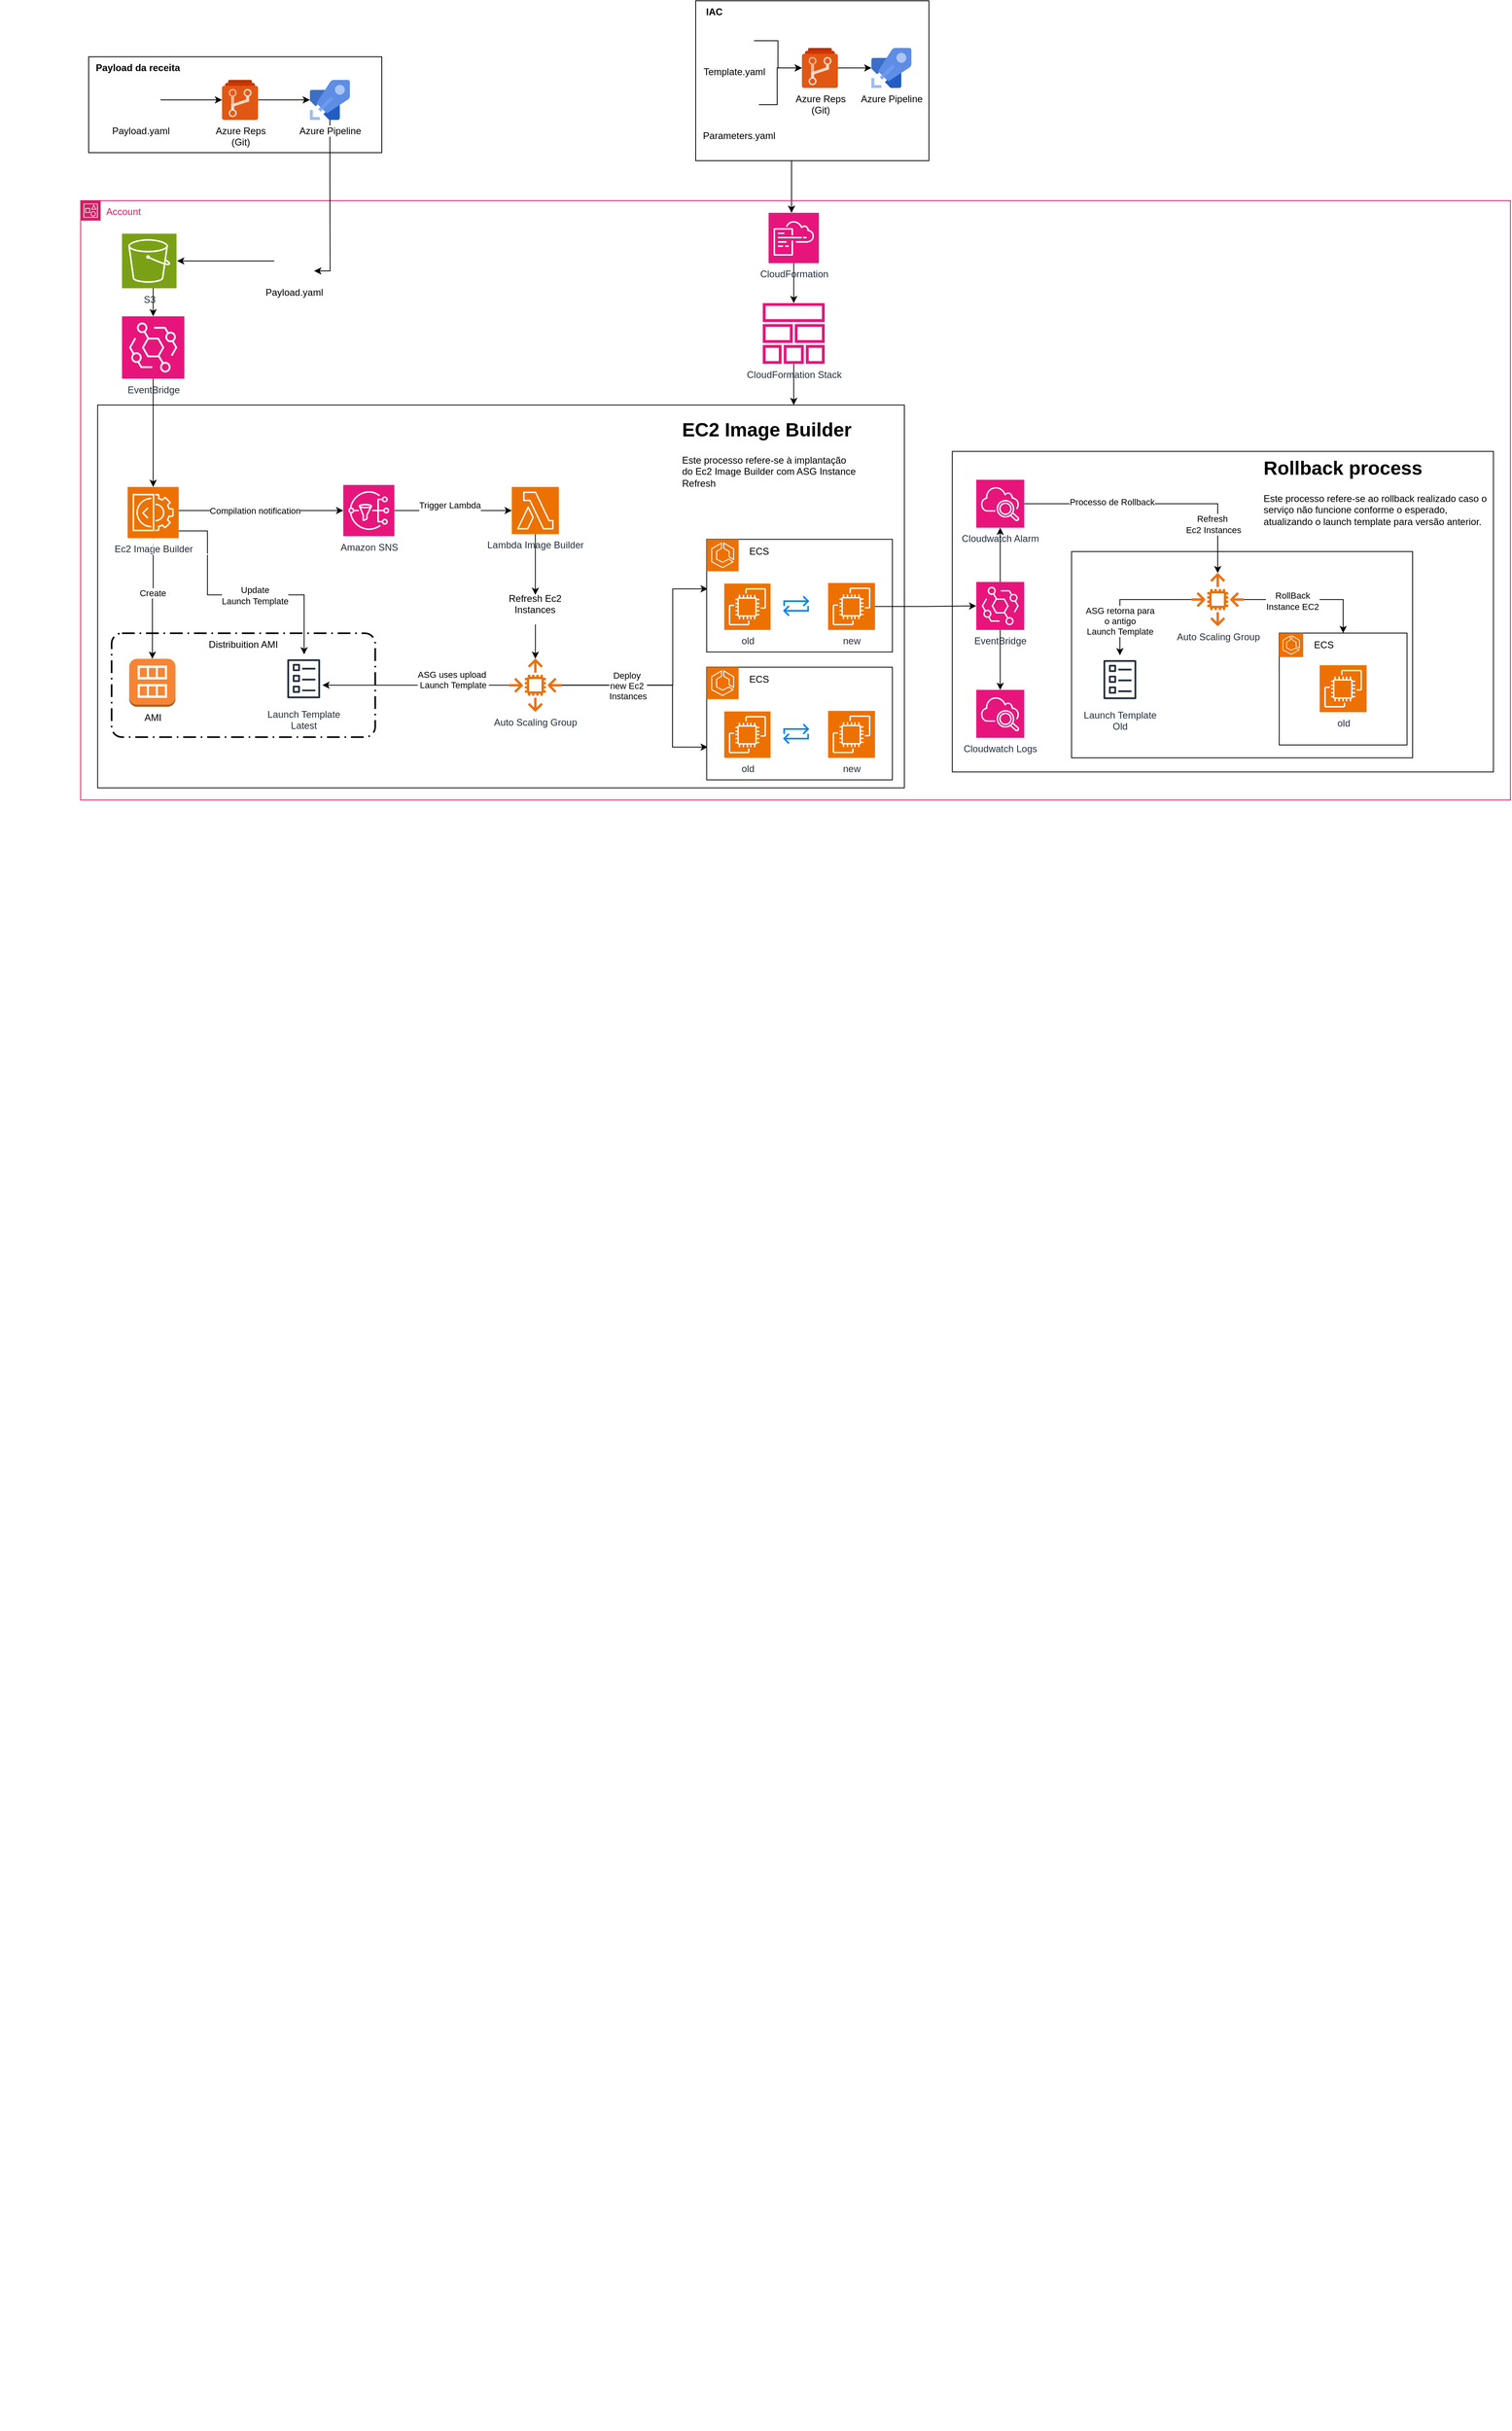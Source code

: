 <mxfile version="26.0.4">
  <diagram name="Página-1" id="-ok18X4eaCL1TiMrFmwR">
    <mxGraphModel dx="1951" dy="2143" grid="1" gridSize="10" guides="1" tooltips="1" connect="1" arrows="1" fold="1" page="1" pageScale="1" pageWidth="827" pageHeight="1169" math="0" shadow="0">
      <root>
        <mxCell id="0" />
        <mxCell id="1" parent="0" />
        <mxCell id="rt2In1ZBF45-JY0RreqV-1" style="edgeStyle=orthogonalEdgeStyle;rounded=0;orthogonalLoop=1;jettySize=auto;html=1;" edge="1" parent="1" source="rt2In1ZBF45-JY0RreqV-2">
          <mxGeometry relative="1" as="geometry">
            <Array as="points">
              <mxPoint x="1100" y="-940" />
              <mxPoint x="1100" y="-940" />
            </Array>
            <mxPoint x="1099.971" y="-894.75" as="targetPoint" />
          </mxGeometry>
        </mxCell>
        <mxCell id="rt2In1ZBF45-JY0RreqV-2" value="" style="rounded=0;whiteSpace=wrap;html=1;align=left;" vertex="1" parent="1">
          <mxGeometry x="980" y="-1160" width="292" height="200" as="geometry" />
        </mxCell>
        <mxCell id="rt2In1ZBF45-JY0RreqV-3" value="" style="rounded=0;whiteSpace=wrap;html=1;align=left;" vertex="1" parent="1">
          <mxGeometry x="220" y="-1090" width="367" height="120" as="geometry" />
        </mxCell>
        <mxCell id="rt2In1ZBF45-JY0RreqV-4" style="edgeStyle=orthogonalEdgeStyle;rounded=0;orthogonalLoop=1;jettySize=auto;html=1;strokeColor=#FFFFFF;" edge="1" parent="1">
          <mxGeometry relative="1" as="geometry">
            <mxPoint x="116.75" y="1870.62" as="sourcePoint" />
            <mxPoint x="186.75" y="1859.62" as="targetPoint" />
            <Array as="points">
              <mxPoint x="186.75" y="1860.62" />
            </Array>
          </mxGeometry>
        </mxCell>
        <mxCell id="rt2In1ZBF45-JY0RreqV-5" value="Azure Pipeline" style="image;sketch=0;aspect=fixed;html=1;points=[];align=center;fontSize=12;image=img/lib/mscae/Azure_Pipelines.svg;" vertex="1" parent="1">
          <mxGeometry x="1200" y="-1101" width="50" height="50" as="geometry" />
        </mxCell>
        <mxCell id="rt2In1ZBF45-JY0RreqV-6" style="edgeStyle=orthogonalEdgeStyle;rounded=0;orthogonalLoop=1;jettySize=auto;html=1;" edge="1" parent="1" source="rt2In1ZBF45-JY0RreqV-7" target="rt2In1ZBF45-JY0RreqV-5">
          <mxGeometry relative="1" as="geometry" />
        </mxCell>
        <mxCell id="rt2In1ZBF45-JY0RreqV-7" value="&lt;div&gt;Azure Reps&lt;/div&gt;&lt;div&gt;(Git)&lt;/div&gt;" style="image;sketch=0;aspect=fixed;html=1;points=[];align=center;fontSize=12;image=img/lib/mscae/Azure_Repos.svg;" vertex="1" parent="1">
          <mxGeometry x="1113" y="-1101" width="45" height="50" as="geometry" />
        </mxCell>
        <mxCell id="rt2In1ZBF45-JY0RreqV-8" style="edgeStyle=orthogonalEdgeStyle;rounded=0;orthogonalLoop=1;jettySize=auto;html=1;" edge="1" parent="1" source="rt2In1ZBF45-JY0RreqV-9" target="rt2In1ZBF45-JY0RreqV-7">
          <mxGeometry relative="1" as="geometry" />
        </mxCell>
        <mxCell id="rt2In1ZBF45-JY0RreqV-9" value="&lt;div&gt;Template.yaml&lt;/div&gt;" style="shape=image;html=1;verticalAlign=top;verticalLabelPosition=bottom;labelBackgroundColor=#ffffff;imageAspect=0;aspect=fixed;image=https://cdn1.iconfinder.com/data/icons/hawcons/32/698356-icon-103-document-file-yml-128.png" vertex="1" parent="1">
          <mxGeometry x="1003" y="-1135" width="50" height="50" as="geometry" />
        </mxCell>
        <mxCell id="rt2In1ZBF45-JY0RreqV-10" style="edgeStyle=orthogonalEdgeStyle;rounded=0;orthogonalLoop=1;jettySize=auto;html=1;" edge="1" parent="1" source="rt2In1ZBF45-JY0RreqV-11" target="rt2In1ZBF45-JY0RreqV-7">
          <mxGeometry relative="1" as="geometry">
            <Array as="points">
              <mxPoint x="1082" y="-1030" />
              <mxPoint x="1082" y="-1076" />
            </Array>
          </mxGeometry>
        </mxCell>
        <mxCell id="rt2In1ZBF45-JY0RreqV-11" value="Parameters.yaml" style="shape=image;html=1;verticalAlign=top;verticalLabelPosition=bottom;labelBackgroundColor=#ffffff;imageAspect=0;aspect=fixed;image=https://cdn1.iconfinder.com/data/icons/hawcons/32/698356-icon-103-document-file-yml-128.png" vertex="1" parent="1">
          <mxGeometry x="1009" y="-1055" width="50" height="50" as="geometry" />
        </mxCell>
        <mxCell id="rt2In1ZBF45-JY0RreqV-12" value="&lt;b&gt;IAC&lt;/b&gt;" style="text;html=1;whiteSpace=wrap;overflow=hidden;rounded=0;" vertex="1" parent="1">
          <mxGeometry x="990.5" y="-1160" width="62.5" height="20" as="geometry" />
        </mxCell>
        <mxCell id="rt2In1ZBF45-JY0RreqV-13" value="&lt;div&gt;Account&lt;/div&gt;" style="points=[[0,0],[0.25,0],[0.5,0],[0.75,0],[1,0],[1,0.25],[1,0.5],[1,0.75],[1,1],[0.75,1],[0.5,1],[0.25,1],[0,1],[0,0.75],[0,0.5],[0,0.25]];outlineConnect=0;gradientColor=none;html=1;whiteSpace=wrap;fontSize=12;fontStyle=0;container=1;pointerEvents=0;collapsible=0;recursiveResize=0;shape=mxgraph.aws4.group;grIcon=mxgraph.aws4.group_account;strokeColor=#CD2264;fillColor=none;verticalAlign=top;align=left;spacingLeft=30;fontColor=#CD2264;dashed=0;" vertex="1" parent="1">
          <mxGeometry x="210" y="-910" width="1790" height="750" as="geometry" />
        </mxCell>
        <mxCell id="rt2In1ZBF45-JY0RreqV-14" value="Payload.yaml" style="shape=image;html=1;verticalAlign=top;verticalLabelPosition=bottom;labelBackgroundColor=#ffffff;imageAspect=0;aspect=fixed;image=https://cdn1.iconfinder.com/data/icons/hawcons/32/698356-icon-103-document-file-yml-128.png" vertex="1" parent="rt2In1ZBF45-JY0RreqV-13">
          <mxGeometry x="50" y="-151" width="50" height="50" as="geometry" />
        </mxCell>
        <mxCell id="rt2In1ZBF45-JY0RreqV-15" value="" style="rounded=0;whiteSpace=wrap;html=1;align=left;" vertex="1" parent="rt2In1ZBF45-JY0RreqV-13">
          <mxGeometry x="21.25" y="255.75" width="1010" height="479" as="geometry" />
        </mxCell>
        <mxCell id="rt2In1ZBF45-JY0RreqV-16" value="Distribuition AMI" style="rounded=1;arcSize=10;dashed=1;fillColor=none;gradientColor=none;dashPattern=8 3 1 3;strokeWidth=2;strokeColor=#000000;verticalAlign=top;" vertex="1" parent="rt2In1ZBF45-JY0RreqV-13">
          <mxGeometry x="38.75" y="541.25" width="330" height="130" as="geometry" />
        </mxCell>
        <mxCell id="rt2In1ZBF45-JY0RreqV-17" style="edgeStyle=orthogonalEdgeStyle;rounded=0;orthogonalLoop=1;jettySize=auto;html=1;" edge="1" parent="rt2In1ZBF45-JY0RreqV-13" source="rt2In1ZBF45-JY0RreqV-21" target="rt2In1ZBF45-JY0RreqV-34">
          <mxGeometry relative="1" as="geometry" />
        </mxCell>
        <mxCell id="rt2In1ZBF45-JY0RreqV-18" value="&lt;div&gt;Create&lt;/div&gt;" style="edgeLabel;html=1;align=center;verticalAlign=middle;resizable=0;points=[];" connectable="0" vertex="1" parent="rt2In1ZBF45-JY0RreqV-17">
          <mxGeometry x="-0.108" y="-1" relative="1" as="geometry">
            <mxPoint as="offset" />
          </mxGeometry>
        </mxCell>
        <mxCell id="rt2In1ZBF45-JY0RreqV-19" style="edgeStyle=orthogonalEdgeStyle;rounded=0;orthogonalLoop=1;jettySize=auto;html=1;" edge="1" parent="rt2In1ZBF45-JY0RreqV-13" source="rt2In1ZBF45-JY0RreqV-21" target="rt2In1ZBF45-JY0RreqV-37">
          <mxGeometry relative="1" as="geometry">
            <Array as="points">
              <mxPoint x="158.75" y="413.25" />
              <mxPoint x="158.75" y="493.25" />
              <mxPoint x="279.75" y="493.25" />
            </Array>
          </mxGeometry>
        </mxCell>
        <mxCell id="rt2In1ZBF45-JY0RreqV-20" value="&lt;div&gt;Update&lt;/div&gt;&lt;div&gt;Launch Template&lt;/div&gt;" style="edgeLabel;html=1;align=center;verticalAlign=middle;resizable=0;points=[];" connectable="0" vertex="1" parent="rt2In1ZBF45-JY0RreqV-19">
          <mxGeometry x="0.122" relative="1" as="geometry">
            <mxPoint as="offset" />
          </mxGeometry>
        </mxCell>
        <mxCell id="rt2In1ZBF45-JY0RreqV-21" value="&lt;div&gt;Ec2 Image Builder&lt;/div&gt;&lt;div&gt;&lt;br&gt;&lt;/div&gt;" style="sketch=0;points=[[0,0,0],[0.25,0,0],[0.5,0,0],[0.75,0,0],[1,0,0],[0,1,0],[0.25,1,0],[0.5,1,0],[0.75,1,0],[1,1,0],[0,0.25,0],[0,0.5,0],[0,0.75,0],[1,0.25,0],[1,0.5,0],[1,0.75,0]];outlineConnect=0;fontColor=#232F3E;fillColor=#ED7100;strokeColor=#ffffff;dashed=0;verticalLabelPosition=bottom;verticalAlign=top;align=center;html=1;fontSize=12;fontStyle=0;aspect=fixed;shape=mxgraph.aws4.resourceIcon;resIcon=mxgraph.aws4.ec2_image_builder;" vertex="1" parent="rt2In1ZBF45-JY0RreqV-13">
          <mxGeometry x="58.75" y="358.25" width="64" height="64" as="geometry" />
        </mxCell>
        <mxCell id="rt2In1ZBF45-JY0RreqV-22" value="" style="edgeStyle=orthogonalEdgeStyle;rounded=0;orthogonalLoop=1;jettySize=auto;html=1;strokeColor=#FFFFFF;" edge="1" parent="rt2In1ZBF45-JY0RreqV-13" target="rt2In1ZBF45-JY0RreqV-21">
          <mxGeometry relative="1" as="geometry">
            <mxPoint x="308.75" y="442.25" as="sourcePoint" />
          </mxGeometry>
        </mxCell>
        <mxCell id="rt2In1ZBF45-JY0RreqV-23" value="" style="edgeStyle=orthogonalEdgeStyle;rounded=0;orthogonalLoop=1;jettySize=auto;html=1;strokeColor=#FFFFFF;" edge="1" parent="rt2In1ZBF45-JY0RreqV-13">
          <mxGeometry relative="1" as="geometry">
            <mxPoint x="248.75" y="442.25" as="sourcePoint" />
            <mxPoint x="308.75" y="442.25" as="targetPoint" />
          </mxGeometry>
        </mxCell>
        <mxCell id="rt2In1ZBF45-JY0RreqV-24" style="edgeStyle=orthogonalEdgeStyle;rounded=0;orthogonalLoop=1;jettySize=auto;html=1;strokeColor=#FFFFFF;" edge="1" parent="rt2In1ZBF45-JY0RreqV-13">
          <mxGeometry relative="1" as="geometry">
            <mxPoint x="128.75" y="453.25" as="sourcePoint" />
            <mxPoint x="198.75" y="442.25" as="targetPoint" />
            <Array as="points">
              <mxPoint x="198.75" y="443.25" />
            </Array>
          </mxGeometry>
        </mxCell>
        <mxCell id="rt2In1ZBF45-JY0RreqV-25" style="edgeStyle=orthogonalEdgeStyle;rounded=0;orthogonalLoop=1;jettySize=auto;html=1;entryX=0.006;entryY=0.443;entryDx=0;entryDy=0;entryPerimeter=0;" edge="1" parent="rt2In1ZBF45-JY0RreqV-13" source="rt2In1ZBF45-JY0RreqV-26" target="rt2In1ZBF45-JY0RreqV-58">
          <mxGeometry relative="1" as="geometry">
            <Array as="points">
              <mxPoint x="741.25" y="606.75" />
              <mxPoint x="741.25" y="485.75" />
              <mxPoint x="785.25" y="485.75" />
            </Array>
          </mxGeometry>
        </mxCell>
        <mxCell id="rt2In1ZBF45-JY0RreqV-26" value="&lt;div&gt;Auto Scaling Group&lt;/div&gt;&lt;div&gt;&lt;br&gt;&lt;/div&gt;" style="sketch=0;outlineConnect=0;fontColor=#232F3E;gradientColor=none;fillColor=#ED7100;strokeColor=none;dashed=0;verticalLabelPosition=bottom;verticalAlign=top;align=center;html=1;fontSize=12;fontStyle=0;aspect=fixed;pointerEvents=1;shape=mxgraph.aws4.auto_scaling2;" vertex="1" parent="rt2In1ZBF45-JY0RreqV-13">
          <mxGeometry x="536.25" y="573.25" width="66" height="66" as="geometry" />
        </mxCell>
        <mxCell id="rt2In1ZBF45-JY0RreqV-27" value="" style="edgeStyle=orthogonalEdgeStyle;rounded=0;orthogonalLoop=1;jettySize=auto;html=1;" edge="1" parent="rt2In1ZBF45-JY0RreqV-13" source="rt2In1ZBF45-JY0RreqV-29" target="rt2In1ZBF45-JY0RreqV-33">
          <mxGeometry relative="1" as="geometry" />
        </mxCell>
        <mxCell id="rt2In1ZBF45-JY0RreqV-28" value="&lt;div&gt;Trigger Lambda&lt;/div&gt;&lt;div&gt;&lt;br&gt;&lt;/div&gt;" style="edgeLabel;html=1;align=center;verticalAlign=middle;resizable=0;points=[];" vertex="1" connectable="0" parent="rt2In1ZBF45-JY0RreqV-27">
          <mxGeometry x="-0.097" relative="1" as="geometry">
            <mxPoint x="2" as="offset" />
          </mxGeometry>
        </mxCell>
        <mxCell id="rt2In1ZBF45-JY0RreqV-29" value="&lt;div&gt;Amazon SNS&lt;/div&gt;&lt;div&gt;&lt;br&gt;&lt;/div&gt;" style="sketch=0;points=[[0,0,0],[0.25,0,0],[0.5,0,0],[0.75,0,0],[1,0,0],[0,1,0],[0.25,1,0],[0.5,1,0],[0.75,1,0],[1,1,0],[0,0.25,0],[0,0.5,0],[0,0.75,0],[1,0.25,0],[1,0.5,0],[1,0.75,0]];outlineConnect=0;fontColor=#232F3E;fillColor=#E7157B;strokeColor=#ffffff;dashed=0;verticalLabelPosition=bottom;verticalAlign=top;align=center;html=1;fontSize=12;fontStyle=0;aspect=fixed;shape=mxgraph.aws4.resourceIcon;resIcon=mxgraph.aws4.sns;" vertex="1" parent="rt2In1ZBF45-JY0RreqV-13">
          <mxGeometry x="328.75" y="355.75" width="64" height="64" as="geometry" />
        </mxCell>
        <mxCell id="rt2In1ZBF45-JY0RreqV-30" style="edgeStyle=orthogonalEdgeStyle;rounded=0;orthogonalLoop=1;jettySize=auto;html=1;entryX=0;entryY=0.5;entryDx=0;entryDy=0;entryPerimeter=0;" edge="1" parent="rt2In1ZBF45-JY0RreqV-13" source="rt2In1ZBF45-JY0RreqV-21" target="rt2In1ZBF45-JY0RreqV-29">
          <mxGeometry relative="1" as="geometry">
            <Array as="points">
              <mxPoint x="148.75" y="388.25" />
            </Array>
          </mxGeometry>
        </mxCell>
        <mxCell id="rt2In1ZBF45-JY0RreqV-31" value="&lt;div&gt;Compilation notification&lt;/div&gt;" style="edgeLabel;html=1;align=center;verticalAlign=middle;resizable=0;points=[];" vertex="1" connectable="0" parent="rt2In1ZBF45-JY0RreqV-30">
          <mxGeometry x="-0.143" y="1" relative="1" as="geometry">
            <mxPoint x="7" y="1" as="offset" />
          </mxGeometry>
        </mxCell>
        <mxCell id="rt2In1ZBF45-JY0RreqV-32" style="edgeStyle=orthogonalEdgeStyle;rounded=0;orthogonalLoop=1;jettySize=auto;html=1;entryX=0.5;entryY=0;entryDx=0;entryDy=0;" edge="1" parent="rt2In1ZBF45-JY0RreqV-13" source="rt2In1ZBF45-JY0RreqV-33" target="rt2In1ZBF45-JY0RreqV-36">
          <mxGeometry relative="1" as="geometry" />
        </mxCell>
        <mxCell id="rt2In1ZBF45-JY0RreqV-33" value="&lt;div&gt;Lambda Image Builder&lt;/div&gt;" style="sketch=0;points=[[0,0,0],[0.25,0,0],[0.5,0,0],[0.75,0,0],[1,0,0],[0,1,0],[0.25,1,0],[0.5,1,0],[0.75,1,0],[1,1,0],[0,0.25,0],[0,0.5,0],[0,0.75,0],[1,0.25,0],[1,0.5,0],[1,0.75,0]];outlineConnect=0;fontColor=#232F3E;fillColor=#ED7100;strokeColor=#ffffff;dashed=0;verticalLabelPosition=bottom;verticalAlign=top;align=center;html=1;fontSize=12;fontStyle=0;aspect=fixed;shape=mxgraph.aws4.resourceIcon;resIcon=mxgraph.aws4.lambda;" vertex="1" parent="rt2In1ZBF45-JY0RreqV-13">
          <mxGeometry x="539.75" y="358.25" width="59" height="59" as="geometry" />
        </mxCell>
        <mxCell id="rt2In1ZBF45-JY0RreqV-34" value="&lt;div&gt;AMI&lt;/div&gt;&lt;div&gt;&lt;br&gt;&lt;/div&gt;" style="outlineConnect=0;dashed=0;verticalLabelPosition=bottom;verticalAlign=top;align=center;html=1;shape=mxgraph.aws3.ami;fillColor=#F58534;gradientColor=none;" vertex="1" parent="rt2In1ZBF45-JY0RreqV-13">
          <mxGeometry x="60.75" y="573.25" width="58" height="60" as="geometry" />
        </mxCell>
        <mxCell id="rt2In1ZBF45-JY0RreqV-35" value="" style="edgeStyle=orthogonalEdgeStyle;rounded=0;orthogonalLoop=1;jettySize=auto;html=1;" edge="1" parent="rt2In1ZBF45-JY0RreqV-13" source="rt2In1ZBF45-JY0RreqV-36" target="rt2In1ZBF45-JY0RreqV-26">
          <mxGeometry relative="1" as="geometry" />
        </mxCell>
        <mxCell id="rt2In1ZBF45-JY0RreqV-36" value="&lt;div&gt;Refresh Ec2 Instances&lt;/div&gt;&lt;div&gt;&lt;br&gt;&lt;/div&gt;" style="text;html=1;align=center;verticalAlign=middle;whiteSpace=wrap;rounded=0;" vertex="1" parent="rt2In1ZBF45-JY0RreqV-13">
          <mxGeometry x="524.25" y="493.25" width="90" height="37" as="geometry" />
        </mxCell>
        <mxCell id="rt2In1ZBF45-JY0RreqV-37" value="&lt;div&gt;Launch Template&lt;/div&gt;&lt;div&gt;Latest&lt;/div&gt;&lt;div&gt;&lt;br&gt;&lt;/div&gt;" style="sketch=0;outlineConnect=0;fontColor=#232F3E;gradientColor=none;strokeColor=#232F3E;fillColor=#ffffff;dashed=0;verticalLabelPosition=bottom;verticalAlign=top;align=center;html=1;fontSize=12;fontStyle=0;aspect=fixed;shape=mxgraph.aws4.resourceIcon;resIcon=mxgraph.aws4.template;" vertex="1" parent="rt2In1ZBF45-JY0RreqV-13">
          <mxGeometry x="248.75" y="567.75" width="61" height="61" as="geometry" />
        </mxCell>
        <mxCell id="rt2In1ZBF45-JY0RreqV-38" style="edgeStyle=orthogonalEdgeStyle;rounded=0;orthogonalLoop=1;jettySize=auto;html=1;entryX=0.883;entryY=0.631;entryDx=0;entryDy=0;entryPerimeter=0;" edge="1" parent="rt2In1ZBF45-JY0RreqV-13" source="rt2In1ZBF45-JY0RreqV-26" target="rt2In1ZBF45-JY0RreqV-37">
          <mxGeometry relative="1" as="geometry" />
        </mxCell>
        <mxCell id="rt2In1ZBF45-JY0RreqV-39" value="&lt;br&gt;&lt;div&gt;ASG uses upload&amp;nbsp;&lt;/div&gt;&lt;div&gt;Launch Template&lt;/div&gt;&lt;div&gt;&lt;br&gt;&lt;/div&gt;&lt;div&gt;&lt;br/&gt;&lt;/div&gt;" style="edgeLabel;html=1;align=center;verticalAlign=middle;resizable=0;points=[];" connectable="0" vertex="1" parent="rt2In1ZBF45-JY0RreqV-38">
          <mxGeometry x="-0.398" y="-1" relative="1" as="geometry">
            <mxPoint as="offset" />
          </mxGeometry>
        </mxCell>
        <mxCell id="rt2In1ZBF45-JY0RreqV-40" style="edgeStyle=orthogonalEdgeStyle;rounded=0;orthogonalLoop=1;jettySize=auto;html=1;entryX=0.006;entryY=0.709;entryDx=0;entryDy=0;entryPerimeter=0;" edge="1" parent="rt2In1ZBF45-JY0RreqV-13" source="rt2In1ZBF45-JY0RreqV-26" target="rt2In1ZBF45-JY0RreqV-53">
          <mxGeometry relative="1" as="geometry">
            <mxPoint x="741.25" y="607.75" as="targetPoint" />
            <Array as="points">
              <mxPoint x="741" y="606" />
              <mxPoint x="741" y="684" />
            </Array>
          </mxGeometry>
        </mxCell>
        <mxCell id="rt2In1ZBF45-JY0RreqV-41" value="&lt;div&gt;Deploy&amp;nbsp;&lt;/div&gt;&lt;div&gt;new Ec2&amp;nbsp;&lt;/div&gt;&lt;div&gt;Instances&lt;/div&gt;" style="edgeLabel;html=1;align=center;verticalAlign=middle;resizable=0;points=[];" connectable="0" vertex="1" parent="rt2In1ZBF45-JY0RreqV-40">
          <mxGeometry x="-0.082" y="2" relative="1" as="geometry">
            <mxPoint x="-37" y="2" as="offset" />
          </mxGeometry>
        </mxCell>
        <mxCell id="rt2In1ZBF45-JY0RreqV-42" style="edgeStyle=orthogonalEdgeStyle;rounded=0;orthogonalLoop=1;jettySize=auto;html=1;" edge="1" parent="rt2In1ZBF45-JY0RreqV-13" source="rt2In1ZBF45-JY0RreqV-43" target="rt2In1ZBF45-JY0RreqV-45">
          <mxGeometry relative="1" as="geometry" />
        </mxCell>
        <mxCell id="rt2In1ZBF45-JY0RreqV-43" value="CloudFormation" style="sketch=0;points=[[0,0,0],[0.25,0,0],[0.5,0,0],[0.75,0,0],[1,0,0],[0,1,0],[0.25,1,0],[0.5,1,0],[0.75,1,0],[1,1,0],[0,0.25,0],[0,0.5,0],[0,0.75,0],[1,0.25,0],[1,0.5,0],[1,0.75,0]];points=[[0,0,0],[0.25,0,0],[0.5,0,0],[0.75,0,0],[1,0,0],[0,1,0],[0.25,1,0],[0.5,1,0],[0.75,1,0],[1,1,0],[0,0.25,0],[0,0.5,0],[0,0.75,0],[1,0.25,0],[1,0.5,0],[1,0.75,0]];outlineConnect=0;fontColor=#232F3E;fillColor=#E7157B;strokeColor=#ffffff;dashed=0;verticalLabelPosition=bottom;verticalAlign=top;align=center;html=1;fontSize=12;fontStyle=0;aspect=fixed;shape=mxgraph.aws4.resourceIcon;resIcon=mxgraph.aws4.cloudformation;" vertex="1" parent="rt2In1ZBF45-JY0RreqV-13">
          <mxGeometry x="861.25" y="15.25" width="63" height="63" as="geometry" />
        </mxCell>
        <mxCell id="rt2In1ZBF45-JY0RreqV-44" style="edgeStyle=orthogonalEdgeStyle;rounded=0;orthogonalLoop=1;jettySize=auto;html=1;entryX=0.5;entryY=0;entryDx=0;entryDy=0;" edge="1" parent="rt2In1ZBF45-JY0RreqV-13" source="rt2In1ZBF45-JY0RreqV-45">
          <mxGeometry relative="1" as="geometry">
            <mxPoint x="892.75" y="255.75" as="targetPoint" />
          </mxGeometry>
        </mxCell>
        <mxCell id="rt2In1ZBF45-JY0RreqV-45" value="CloudFormation Stack" style="sketch=0;outlineConnect=0;fontColor=#232F3E;gradientColor=none;fillColor=#E7157B;strokeColor=none;dashed=0;verticalLabelPosition=bottom;verticalAlign=top;align=center;html=1;fontSize=12;fontStyle=0;aspect=fixed;pointerEvents=1;shape=mxgraph.aws4.stack;" vertex="1" parent="rt2In1ZBF45-JY0RreqV-13">
          <mxGeometry x="853.75" y="128.25" width="78" height="76" as="geometry" />
        </mxCell>
        <mxCell id="rt2In1ZBF45-JY0RreqV-46" style="edgeStyle=orthogonalEdgeStyle;rounded=0;orthogonalLoop=1;jettySize=auto;html=1;entryX=0.5;entryY=0;entryDx=0;entryDy=0;entryPerimeter=0;" edge="1" parent="rt2In1ZBF45-JY0RreqV-13" target="rt2In1ZBF45-JY0RreqV-47">
          <mxGeometry relative="1" as="geometry">
            <mxPoint x="118.75" y="114.75" as="targetPoint" />
            <mxPoint x="90.779" y="106.25" as="sourcePoint" />
          </mxGeometry>
        </mxCell>
        <mxCell id="rt2In1ZBF45-JY0RreqV-47" value="EventBridge" style="sketch=0;points=[[0,0,0],[0.25,0,0],[0.5,0,0],[0.75,0,0],[1,0,0],[0,1,0],[0.25,1,0],[0.5,1,0],[0.75,1,0],[1,1,0],[0,0.25,0],[0,0.5,0],[0,0.75,0],[1,0.25,0],[1,0.5,0],[1,0.75,0]];outlineConnect=0;fontColor=#232F3E;fillColor=#E7157B;strokeColor=#ffffff;dashed=0;verticalLabelPosition=bottom;verticalAlign=top;align=center;html=1;fontSize=12;fontStyle=0;aspect=fixed;shape=mxgraph.aws4.resourceIcon;resIcon=mxgraph.aws4.eventbridge;" vertex="1" parent="rt2In1ZBF45-JY0RreqV-13">
          <mxGeometry x="51.75" y="144.75" width="78" height="78" as="geometry" />
        </mxCell>
        <mxCell id="rt2In1ZBF45-JY0RreqV-48" style="edgeStyle=orthogonalEdgeStyle;rounded=0;orthogonalLoop=1;jettySize=auto;html=1;" edge="1" parent="rt2In1ZBF45-JY0RreqV-13" source="rt2In1ZBF45-JY0RreqV-49">
          <mxGeometry relative="1" as="geometry">
            <mxPoint x="120.75" y="75.456" as="targetPoint" />
          </mxGeometry>
        </mxCell>
        <mxCell id="rt2In1ZBF45-JY0RreqV-49" value="Payload.yaml" style="shape=image;html=1;verticalAlign=top;verticalLabelPosition=bottom;labelBackgroundColor=#ffffff;imageAspect=0;aspect=fixed;image=https://cdn1.iconfinder.com/data/icons/hawcons/32/698356-icon-103-document-file-yml-128.png" vertex="1" parent="rt2In1ZBF45-JY0RreqV-13">
          <mxGeometry x="242.25" y="50.5" width="50" height="50" as="geometry" />
        </mxCell>
        <mxCell id="rt2In1ZBF45-JY0RreqV-50" value="S3" style="sketch=0;points=[[0,0,0],[0.25,0,0],[0.5,0,0],[0.75,0,0],[1,0,0],[0,1,0],[0.25,1,0],[0.5,1,0],[0.75,1,0],[1,1,0],[0,0.25,0],[0,0.5,0],[0,0.75,0],[1,0.25,0],[1,0.5,0],[1,0.75,0]];outlineConnect=0;fontColor=#232F3E;fillColor=#7AA116;strokeColor=#ffffff;dashed=0;verticalLabelPosition=bottom;verticalAlign=top;align=center;html=1;fontSize=12;fontStyle=0;aspect=fixed;shape=mxgraph.aws4.resourceIcon;resIcon=mxgraph.aws4.s3;" vertex="1" parent="rt2In1ZBF45-JY0RreqV-13">
          <mxGeometry x="51.75" y="41.37" width="68.25" height="68.25" as="geometry" />
        </mxCell>
        <mxCell id="rt2In1ZBF45-JY0RreqV-51" value="&lt;h1 style=&quot;margin-top: 0px;&quot;&gt;EC2 Image Builder&lt;/h1&gt;&lt;div&gt;Este processo refere-se à implantação do Ec2 Image Builder com ASG Instance Refresh&lt;br&gt;&lt;/div&gt;" style="text;html=1;whiteSpace=wrap;overflow=hidden;rounded=0;" vertex="1" parent="rt2In1ZBF45-JY0RreqV-13">
          <mxGeometry x="751.25" y="265.75" width="220" height="100" as="geometry" />
        </mxCell>
        <mxCell id="rt2In1ZBF45-JY0RreqV-52" value="" style="rounded=0;whiteSpace=wrap;html=1;" vertex="1" parent="rt2In1ZBF45-JY0RreqV-13">
          <mxGeometry x="1091.25" y="313.75" width="677.5" height="401.06" as="geometry" />
        </mxCell>
        <mxCell id="rt2In1ZBF45-JY0RreqV-53" value="" style="rounded=0;whiteSpace=wrap;html=1;" vertex="1" parent="rt2In1ZBF45-JY0RreqV-13">
          <mxGeometry x="783.75" y="583.75" width="232.5" height="141" as="geometry" />
        </mxCell>
        <mxCell id="rt2In1ZBF45-JY0RreqV-54" value="" style="sketch=0;points=[[0,0,0],[0.25,0,0],[0.5,0,0],[0.75,0,0],[1,0,0],[0,1,0],[0.25,1,0],[0.5,1,0],[0.75,1,0],[1,1,0],[0,0.25,0],[0,0.5,0],[0,0.75,0],[1,0.25,0],[1,0.5,0],[1,0.75,0]];outlineConnect=0;fontColor=#232F3E;fillColor=#ED7100;strokeColor=#ffffff;dashed=0;verticalLabelPosition=bottom;verticalAlign=top;align=center;html=1;fontSize=12;fontStyle=0;aspect=fixed;shape=mxgraph.aws4.resourceIcon;resIcon=mxgraph.aws4.ecs;" vertex="1" parent="rt2In1ZBF45-JY0RreqV-13">
          <mxGeometry x="783.75" y="583.75" width="40" height="40" as="geometry" />
        </mxCell>
        <mxCell id="rt2In1ZBF45-JY0RreqV-55" value="new" style="sketch=0;points=[[0,0,0],[0.25,0,0],[0.5,0,0],[0.75,0,0],[1,0,0],[0,1,0],[0.25,1,0],[0.5,1,0],[0.75,1,0],[1,1,0],[0,0.25,0],[0,0.5,0],[0,0.75,0],[1,0.25,0],[1,0.5,0],[1,0.75,0]];outlineConnect=0;fontColor=#232F3E;fillColor=#ED7100;strokeColor=#ffffff;dashed=0;verticalLabelPosition=bottom;verticalAlign=top;align=center;html=1;fontSize=12;fontStyle=0;aspect=fixed;shape=mxgraph.aws4.resourceIcon;resIcon=mxgraph.aws4.ec2;" vertex="1" parent="rt2In1ZBF45-JY0RreqV-13">
          <mxGeometry x="935.75" y="638.38" width="58.75" height="58.75" as="geometry" />
        </mxCell>
        <mxCell id="rt2In1ZBF45-JY0RreqV-56" value="old" style="sketch=0;points=[[0,0,0],[0.25,0,0],[0.5,0,0],[0.75,0,0],[1,0,0],[0,1,0],[0.25,1,0],[0.5,1,0],[0.75,1,0],[1,1,0],[0,0.25,0],[0,0.5,0],[0,0.75,0],[1,0.25,0],[1,0.5,0],[1,0.75,0]];outlineConnect=0;fontColor=#232F3E;fillColor=#ED7100;strokeColor=#ffffff;dashed=0;verticalLabelPosition=bottom;verticalAlign=top;align=center;html=1;fontSize=12;fontStyle=0;aspect=fixed;shape=mxgraph.aws4.resourceIcon;resIcon=mxgraph.aws4.ec2;" vertex="1" parent="rt2In1ZBF45-JY0RreqV-13">
          <mxGeometry x="805.75" y="639.13" width="58" height="58" as="geometry" />
        </mxCell>
        <mxCell id="rt2In1ZBF45-JY0RreqV-57" value="" style="html=1;verticalLabelPosition=bottom;align=center;labelBackgroundColor=#ffffff;verticalAlign=top;strokeWidth=2;strokeColor=#0080F0;shadow=0;dashed=0;shape=mxgraph.ios7.icons.repeat;pointerEvents=1" vertex="1" parent="rt2In1ZBF45-JY0RreqV-13">
          <mxGeometry x="880.75" y="655.13" width="30" height="24" as="geometry" />
        </mxCell>
        <mxCell id="rt2In1ZBF45-JY0RreqV-58" value="" style="rounded=0;whiteSpace=wrap;html=1;" vertex="1" parent="rt2In1ZBF45-JY0RreqV-13">
          <mxGeometry x="783.75" y="423.75" width="232.5" height="141" as="geometry" />
        </mxCell>
        <mxCell id="rt2In1ZBF45-JY0RreqV-59" value="" style="sketch=0;points=[[0,0,0],[0.25,0,0],[0.5,0,0],[0.75,0,0],[1,0,0],[0,1,0],[0.25,1,0],[0.5,1,0],[0.75,1,0],[1,1,0],[0,0.25,0],[0,0.5,0],[0,0.75,0],[1,0.25,0],[1,0.5,0],[1,0.75,0]];outlineConnect=0;fontColor=#232F3E;fillColor=#ED7100;strokeColor=#ffffff;dashed=0;verticalLabelPosition=bottom;verticalAlign=top;align=center;html=1;fontSize=12;fontStyle=0;aspect=fixed;shape=mxgraph.aws4.resourceIcon;resIcon=mxgraph.aws4.ecs;" vertex="1" parent="rt2In1ZBF45-JY0RreqV-13">
          <mxGeometry x="783.75" y="423.75" width="40" height="40" as="geometry" />
        </mxCell>
        <mxCell id="rt2In1ZBF45-JY0RreqV-60" value="new" style="sketch=0;points=[[0,0,0],[0.25,0,0],[0.5,0,0],[0.75,0,0],[1,0,0],[0,1,0],[0.25,1,0],[0.5,1,0],[0.75,1,0],[1,1,0],[0,0.25,0],[0,0.5,0],[0,0.75,0],[1,0.25,0],[1,0.5,0],[1,0.75,0]];outlineConnect=0;fontColor=#232F3E;fillColor=#ED7100;strokeColor=#ffffff;dashed=0;verticalLabelPosition=bottom;verticalAlign=top;align=center;html=1;fontSize=12;fontStyle=0;aspect=fixed;shape=mxgraph.aws4.resourceIcon;resIcon=mxgraph.aws4.ec2;" vertex="1" parent="rt2In1ZBF45-JY0RreqV-13">
          <mxGeometry x="935.75" y="478.38" width="58.75" height="58.75" as="geometry" />
        </mxCell>
        <mxCell id="rt2In1ZBF45-JY0RreqV-61" value="old" style="sketch=0;points=[[0,0,0],[0.25,0,0],[0.5,0,0],[0.75,0,0],[1,0,0],[0,1,0],[0.25,1,0],[0.5,1,0],[0.75,1,0],[1,1,0],[0,0.25,0],[0,0.5,0],[0,0.75,0],[1,0.25,0],[1,0.5,0],[1,0.75,0]];outlineConnect=0;fontColor=#232F3E;fillColor=#ED7100;strokeColor=#ffffff;dashed=0;verticalLabelPosition=bottom;verticalAlign=top;align=center;html=1;fontSize=12;fontStyle=0;aspect=fixed;shape=mxgraph.aws4.resourceIcon;resIcon=mxgraph.aws4.ec2;" vertex="1" parent="rt2In1ZBF45-JY0RreqV-13">
          <mxGeometry x="805.75" y="479.13" width="58" height="58" as="geometry" />
        </mxCell>
        <mxCell id="rt2In1ZBF45-JY0RreqV-62" value="" style="html=1;verticalLabelPosition=bottom;align=center;labelBackgroundColor=#ffffff;verticalAlign=top;strokeWidth=2;strokeColor=#0080F0;shadow=0;dashed=0;shape=mxgraph.ios7.icons.repeat;pointerEvents=1" vertex="1" parent="rt2In1ZBF45-JY0RreqV-13">
          <mxGeometry x="880.75" y="495.13" width="30" height="24" as="geometry" />
        </mxCell>
        <mxCell id="rt2In1ZBF45-JY0RreqV-63" value="" style="shape=image;verticalLabelPosition=bottom;labelBackgroundColor=default;verticalAlign=top;aspect=fixed;imageAspect=0;image=https://cdn-icons-png.flaticon.com/512/395/395848.png;" vertex="1" parent="rt2In1ZBF45-JY0RreqV-13">
          <mxGeometry x="971.75" y="512.13" width="25" height="25" as="geometry" />
        </mxCell>
        <mxCell id="rt2In1ZBF45-JY0RreqV-64" value="" style="shape=image;verticalLabelPosition=bottom;labelBackgroundColor=default;verticalAlign=top;aspect=fixed;imageAspect=0;image=https://static-00.iconduck.com/assets.00/success-icon-512x512-qdg1isa0.png;" vertex="1" parent="rt2In1ZBF45-JY0RreqV-13">
          <mxGeometry x="971.75" y="672.13" width="25" height="25" as="geometry" />
        </mxCell>
        <mxCell id="rt2In1ZBF45-JY0RreqV-65" value="Cloudwatch Alarm" style="sketch=0;points=[[0,0,0],[0.25,0,0],[0.5,0,0],[0.75,0,0],[1,0,0],[0,1,0],[0.25,1,0],[0.5,1,0],[0.75,1,0],[1,1,0],[0,0.25,0],[0,0.5,0],[0,0.75,0],[1,0.25,0],[1,0.5,0],[1,0.75,0]];points=[[0,0,0],[0.25,0,0],[0.5,0,0],[0.75,0,0],[1,0,0],[0,1,0],[0.25,1,0],[0.5,1,0],[0.75,1,0],[1,1,0],[0,0.25,0],[0,0.5,0],[0,0.75,0],[1,0.25,0],[1,0.5,0],[1,0.75,0]];outlineConnect=0;fontColor=#232F3E;fillColor=#E7157B;strokeColor=#ffffff;dashed=0;verticalLabelPosition=bottom;verticalAlign=top;align=center;html=1;fontSize=12;fontStyle=0;aspect=fixed;shape=mxgraph.aws4.resourceIcon;resIcon=mxgraph.aws4.cloudwatch_2;" vertex="1" parent="rt2In1ZBF45-JY0RreqV-13">
          <mxGeometry x="1121.25" y="349.25" width="60" height="60" as="geometry" />
        </mxCell>
        <mxCell id="rt2In1ZBF45-JY0RreqV-66" value="" style="rounded=0;whiteSpace=wrap;html=1;align=center;" vertex="1" parent="rt2In1ZBF45-JY0RreqV-13">
          <mxGeometry x="1240.58" y="439.07" width="427" height="258.06" as="geometry" />
        </mxCell>
        <mxCell id="rt2In1ZBF45-JY0RreqV-67" value="&lt;div&gt;&lt;/div&gt;" style="rounded=0;whiteSpace=wrap;html=1;align=center;" vertex="1" parent="rt2In1ZBF45-JY0RreqV-13">
          <mxGeometry x="1500.58" y="541.07" width="160" height="140" as="geometry" />
        </mxCell>
        <mxCell id="rt2In1ZBF45-JY0RreqV-68" style="edgeStyle=orthogonalEdgeStyle;rounded=0;orthogonalLoop=1;jettySize=auto;html=1;align=center;" edge="1" parent="rt2In1ZBF45-JY0RreqV-13" source="rt2In1ZBF45-JY0RreqV-72" target="rt2In1ZBF45-JY0RreqV-73">
          <mxGeometry relative="1" as="geometry" />
        </mxCell>
        <mxCell id="rt2In1ZBF45-JY0RreqV-69" value="&lt;div&gt;ASG retorna para&lt;/div&gt;&lt;div&gt;o antigo&lt;br&gt;&lt;/div&gt;&lt;div&gt;Launch Template &lt;br&gt;&lt;/div&gt;" style="edgeLabel;html=1;align=center;verticalAlign=middle;resizable=0;points=[];" connectable="0" vertex="1" parent="rt2In1ZBF45-JY0RreqV-68">
          <mxGeometry x="0.457" relative="1" as="geometry">
            <mxPoint as="offset" />
          </mxGeometry>
        </mxCell>
        <mxCell id="rt2In1ZBF45-JY0RreqV-70" style="edgeStyle=orthogonalEdgeStyle;rounded=0;orthogonalLoop=1;jettySize=auto;html=1;align=center;" edge="1" parent="rt2In1ZBF45-JY0RreqV-13" source="rt2In1ZBF45-JY0RreqV-72" target="rt2In1ZBF45-JY0RreqV-67">
          <mxGeometry relative="1" as="geometry" />
        </mxCell>
        <mxCell id="rt2In1ZBF45-JY0RreqV-71" value="RollBack&lt;div&gt;Instance EC2&lt;/div&gt;" style="edgeLabel;html=1;align=center;verticalAlign=middle;resizable=0;points=[];" connectable="0" vertex="1" parent="rt2In1ZBF45-JY0RreqV-70">
          <mxGeometry x="-0.279" y="-2" relative="1" as="geometry">
            <mxPoint as="offset" />
          </mxGeometry>
        </mxCell>
        <mxCell id="rt2In1ZBF45-JY0RreqV-72" value="&lt;div&gt;Auto Scaling Group&lt;/div&gt;&lt;div&gt;&lt;br&gt;&lt;/div&gt;" style="sketch=0;outlineConnect=0;fontColor=#232F3E;gradientColor=none;fillColor=#ED7100;strokeColor=none;dashed=0;verticalLabelPosition=bottom;verticalAlign=top;align=center;html=1;fontSize=12;fontStyle=0;aspect=fixed;pointerEvents=1;shape=mxgraph.aws4.auto_scaling2;" vertex="1" parent="rt2In1ZBF45-JY0RreqV-13">
          <mxGeometry x="1390.58" y="466.07" width="66" height="66" as="geometry" />
        </mxCell>
        <mxCell id="rt2In1ZBF45-JY0RreqV-73" value="&lt;div&gt;Launch Template&lt;/div&gt;&lt;div&gt;Old&lt;br&gt;&lt;/div&gt;" style="sketch=0;outlineConnect=0;fontColor=#232F3E;gradientColor=none;strokeColor=#232F3E;fillColor=#ffffff;dashed=0;verticalLabelPosition=bottom;verticalAlign=top;align=center;html=1;fontSize=12;fontStyle=0;aspect=fixed;shape=mxgraph.aws4.resourceIcon;resIcon=mxgraph.aws4.template;" vertex="1" parent="rt2In1ZBF45-JY0RreqV-13">
          <mxGeometry x="1270.58" y="568.82" width="61" height="61" as="geometry" />
        </mxCell>
        <mxCell id="rt2In1ZBF45-JY0RreqV-74" value="" style="sketch=0;points=[[0,0,0],[0.25,0,0],[0.5,0,0],[0.75,0,0],[1,0,0],[0,1,0],[0.25,1,0],[0.5,1,0],[0.75,1,0],[1,1,0],[0,0.25,0],[0,0.5,0],[0,0.75,0],[1,0.25,0],[1,0.5,0],[1,0.75,0]];outlineConnect=0;fontColor=#232F3E;fillColor=#ED7100;strokeColor=#ffffff;dashed=0;verticalLabelPosition=bottom;verticalAlign=top;align=center;html=1;fontSize=12;fontStyle=0;aspect=fixed;shape=mxgraph.aws4.resourceIcon;resIcon=mxgraph.aws4.ecs;" vertex="1" parent="rt2In1ZBF45-JY0RreqV-13">
          <mxGeometry x="1500.58" y="541.07" width="30" height="30" as="geometry" />
        </mxCell>
        <mxCell id="rt2In1ZBF45-JY0RreqV-75" value="old" style="sketch=0;points=[[0,0,0],[0.25,0,0],[0.5,0,0],[0.75,0,0],[1,0,0],[0,1,0],[0.25,1,0],[0.5,1,0],[0.75,1,0],[1,1,0],[0,0.25,0],[0,0.5,0],[0,0.75,0],[1,0.25,0],[1,0.5,0],[1,0.75,0]];outlineConnect=0;fontColor=#232F3E;fillColor=#ED7100;strokeColor=#ffffff;dashed=0;verticalLabelPosition=bottom;verticalAlign=top;align=center;html=1;fontSize=12;fontStyle=0;aspect=fixed;shape=mxgraph.aws4.resourceIcon;resIcon=mxgraph.aws4.ec2;" vertex="1" parent="rt2In1ZBF45-JY0RreqV-13">
          <mxGeometry x="1551.2" y="581.2" width="58.75" height="58.75" as="geometry" />
        </mxCell>
        <mxCell id="rt2In1ZBF45-JY0RreqV-76" style="edgeStyle=orthogonalEdgeStyle;rounded=0;orthogonalLoop=1;jettySize=auto;html=1;align=center;exitX=1;exitY=0.5;exitDx=0;exitDy=0;exitPerimeter=0;" edge="1" parent="rt2In1ZBF45-JY0RreqV-13" source="rt2In1ZBF45-JY0RreqV-65" target="rt2In1ZBF45-JY0RreqV-72">
          <mxGeometry relative="1" as="geometry">
            <mxPoint x="1361.49" y="379.75" as="sourcePoint" />
          </mxGeometry>
        </mxCell>
        <mxCell id="rt2In1ZBF45-JY0RreqV-77" value="Refresh&amp;nbsp;&lt;div&gt;Ec2 Instances&lt;/div&gt;" style="edgeLabel;html=1;align=center;verticalAlign=middle;resizable=0;points=[];" connectable="0" vertex="1" parent="rt2In1ZBF45-JY0RreqV-76">
          <mxGeometry x="-0.23" relative="1" as="geometry">
            <mxPoint x="110" y="25" as="offset" />
          </mxGeometry>
        </mxCell>
        <mxCell id="rt2In1ZBF45-JY0RreqV-78" value="Processo de Rollback" style="edgeLabel;html=1;align=center;verticalAlign=middle;resizable=0;points=[];" vertex="1" connectable="0" parent="rt2In1ZBF45-JY0RreqV-76">
          <mxGeometry x="-0.515" y="3" relative="1" as="geometry">
            <mxPoint x="29" as="offset" />
          </mxGeometry>
        </mxCell>
        <mxCell id="rt2In1ZBF45-JY0RreqV-79" value="&lt;h1 style=&quot;margin-top: 0px;&quot;&gt;Rollback process&lt;/h1&gt;&lt;div&gt;Este processo refere-se ao rollback realizado caso o serviço não funcione conforme o esperado, atualizando o launch template para versão anterior.&lt;/div&gt;&lt;div&gt;&lt;br&gt;&lt;/div&gt;&lt;div&gt;&lt;br&gt;&lt;/div&gt;" style="text;html=1;whiteSpace=wrap;overflow=hidden;rounded=0;" vertex="1" parent="rt2In1ZBF45-JY0RreqV-13">
          <mxGeometry x="1478.75" y="313.75" width="288.87" height="110" as="geometry" />
        </mxCell>
        <mxCell id="rt2In1ZBF45-JY0RreqV-80" style="edgeStyle=orthogonalEdgeStyle;rounded=0;orthogonalLoop=1;jettySize=auto;html=1;" edge="1" parent="rt2In1ZBF45-JY0RreqV-13" source="rt2In1ZBF45-JY0RreqV-81" target="rt2In1ZBF45-JY0RreqV-65">
          <mxGeometry relative="1" as="geometry" />
        </mxCell>
        <mxCell id="rt2In1ZBF45-JY0RreqV-81" value="EventBridge" style="sketch=0;points=[[0,0,0],[0.25,0,0],[0.5,0,0],[0.75,0,0],[1,0,0],[0,1,0],[0.25,1,0],[0.5,1,0],[0.75,1,0],[1,1,0],[0,0.25,0],[0,0.5,0],[0,0.75,0],[1,0.25,0],[1,0.5,0],[1,0.75,0]];outlineConnect=0;fontColor=#232F3E;fillColor=#E7157B;strokeColor=#ffffff;dashed=0;verticalLabelPosition=bottom;verticalAlign=top;align=center;html=1;fontSize=12;fontStyle=0;aspect=fixed;shape=mxgraph.aws4.resourceIcon;resIcon=mxgraph.aws4.eventbridge;" vertex="1" parent="rt2In1ZBF45-JY0RreqV-13">
          <mxGeometry x="1121.25" y="477.13" width="60" height="60" as="geometry" />
        </mxCell>
        <mxCell id="rt2In1ZBF45-JY0RreqV-82" style="edgeStyle=orthogonalEdgeStyle;rounded=0;orthogonalLoop=1;jettySize=auto;html=1;" edge="1" parent="rt2In1ZBF45-JY0RreqV-13" source="rt2In1ZBF45-JY0RreqV-60" target="rt2In1ZBF45-JY0RreqV-81">
          <mxGeometry relative="1" as="geometry" />
        </mxCell>
        <mxCell id="rt2In1ZBF45-JY0RreqV-83" value="" style="shape=image;verticalLabelPosition=bottom;labelBackgroundColor=default;verticalAlign=top;aspect=fixed;imageAspect=0;image=https://static-00.iconduck.com/assets.00/success-icon-512x512-qdg1isa0.png;" vertex="1" parent="rt2In1ZBF45-JY0RreqV-13">
          <mxGeometry x="1584.95" y="614.13" width="25" height="25" as="geometry" />
        </mxCell>
        <mxCell id="rt2In1ZBF45-JY0RreqV-84" value="Cloudwatch Logs" style="sketch=0;points=[[0,0,0],[0.25,0,0],[0.5,0,0],[0.75,0,0],[1,0,0],[0,1,0],[0.25,1,0],[0.5,1,0],[0.75,1,0],[1,1,0],[0,0.25,0],[0,0.5,0],[0,0.75,0],[1,0.25,0],[1,0.5,0],[1,0.75,0]];points=[[0,0,0],[0.25,0,0],[0.5,0,0],[0.75,0,0],[1,0,0],[0,1,0],[0.25,1,0],[0.5,1,0],[0.75,1,0],[1,1,0],[0,0.25,0],[0,0.5,0],[0,0.75,0],[1,0.25,0],[1,0.5,0],[1,0.75,0]];outlineConnect=0;fontColor=#232F3E;fillColor=#E7157B;strokeColor=#ffffff;dashed=0;verticalLabelPosition=bottom;verticalAlign=top;align=center;html=1;fontSize=12;fontStyle=0;aspect=fixed;shape=mxgraph.aws4.resourceIcon;resIcon=mxgraph.aws4.cloudwatch_2;" vertex="1" parent="rt2In1ZBF45-JY0RreqV-13">
          <mxGeometry x="1121.25" y="612.13" width="60" height="60" as="geometry" />
        </mxCell>
        <mxCell id="rt2In1ZBF45-JY0RreqV-85" style="edgeStyle=orthogonalEdgeStyle;rounded=0;orthogonalLoop=1;jettySize=auto;html=1;entryX=0.5;entryY=0;entryDx=0;entryDy=0;entryPerimeter=0;" edge="1" parent="rt2In1ZBF45-JY0RreqV-13" source="rt2In1ZBF45-JY0RreqV-81" target="rt2In1ZBF45-JY0RreqV-84">
          <mxGeometry relative="1" as="geometry" />
        </mxCell>
        <mxCell id="rt2In1ZBF45-JY0RreqV-86" value="ECS" style="text;html=1;align=center;verticalAlign=middle;resizable=0;points=[];autosize=1;strokeColor=none;fillColor=none;" vertex="1" parent="rt2In1ZBF45-JY0RreqV-13">
          <mxGeometry x="823.75" y="584.32" width="50" height="30" as="geometry" />
        </mxCell>
        <mxCell id="rt2In1ZBF45-JY0RreqV-87" value="ECS" style="text;html=1;align=center;verticalAlign=middle;resizable=0;points=[];autosize=1;strokeColor=none;fillColor=none;" vertex="1" parent="rt2In1ZBF45-JY0RreqV-13">
          <mxGeometry x="1530.58" y="541.07" width="50" height="30" as="geometry" />
        </mxCell>
        <mxCell id="rt2In1ZBF45-JY0RreqV-88" value="ECS" style="text;html=1;align=center;verticalAlign=middle;resizable=0;points=[];autosize=1;strokeColor=none;fillColor=none;" vertex="1" parent="rt2In1ZBF45-JY0RreqV-13">
          <mxGeometry x="823.75" y="423.75" width="50" height="30" as="geometry" />
        </mxCell>
        <mxCell id="rt2In1ZBF45-JY0RreqV-89" style="edgeStyle=orthogonalEdgeStyle;rounded=0;orthogonalLoop=1;jettySize=auto;html=1;" edge="1" parent="rt2In1ZBF45-JY0RreqV-13" source="rt2In1ZBF45-JY0RreqV-47" target="rt2In1ZBF45-JY0RreqV-21">
          <mxGeometry relative="1" as="geometry" />
        </mxCell>
        <mxCell id="rt2In1ZBF45-JY0RreqV-90" value="" style="edgeStyle=orthogonalEdgeStyle;rounded=0;orthogonalLoop=1;jettySize=auto;html=1;" edge="1" parent="1" source="rt2In1ZBF45-JY0RreqV-91" target="rt2In1ZBF45-JY0RreqV-93">
          <mxGeometry relative="1" as="geometry" />
        </mxCell>
        <mxCell id="rt2In1ZBF45-JY0RreqV-91" value="&lt;div&gt;Azure Reps&lt;/div&gt;&lt;div&gt;(Git)&lt;/div&gt;" style="image;sketch=0;aspect=fixed;html=1;points=[];align=center;fontSize=12;image=img/lib/mscae/Azure_Repos.svg;" vertex="1" parent="1">
          <mxGeometry x="387" y="-1061" width="45" height="50" as="geometry" />
        </mxCell>
        <mxCell id="rt2In1ZBF45-JY0RreqV-92" style="edgeStyle=orthogonalEdgeStyle;rounded=0;orthogonalLoop=1;jettySize=auto;html=1;entryX=1;entryY=0.75;entryDx=0;entryDy=0;" edge="1" parent="1" source="rt2In1ZBF45-JY0RreqV-93" target="rt2In1ZBF45-JY0RreqV-49">
          <mxGeometry relative="1" as="geometry" />
        </mxCell>
        <mxCell id="rt2In1ZBF45-JY0RreqV-93" value="Azure Pipeline" style="image;sketch=0;aspect=fixed;html=1;points=[];align=center;fontSize=12;image=img/lib/mscae/Azure_Pipelines.svg;" vertex="1" parent="1">
          <mxGeometry x="497.0" y="-1061" width="50" height="50" as="geometry" />
        </mxCell>
        <mxCell id="rt2In1ZBF45-JY0RreqV-94" value="" style="edgeStyle=orthogonalEdgeStyle;rounded=0;orthogonalLoop=1;jettySize=auto;html=1;" edge="1" parent="1" source="rt2In1ZBF45-JY0RreqV-14" target="rt2In1ZBF45-JY0RreqV-91">
          <mxGeometry relative="1" as="geometry" />
        </mxCell>
        <mxCell id="rt2In1ZBF45-JY0RreqV-95" value="&lt;b&gt;Payload da receita&lt;/b&gt;" style="text;whiteSpace=wrap;html=1;" vertex="1" parent="1">
          <mxGeometry x="227" y="-1090" width="270" height="20" as="geometry" />
        </mxCell>
      </root>
    </mxGraphModel>
  </diagram>
</mxfile>
